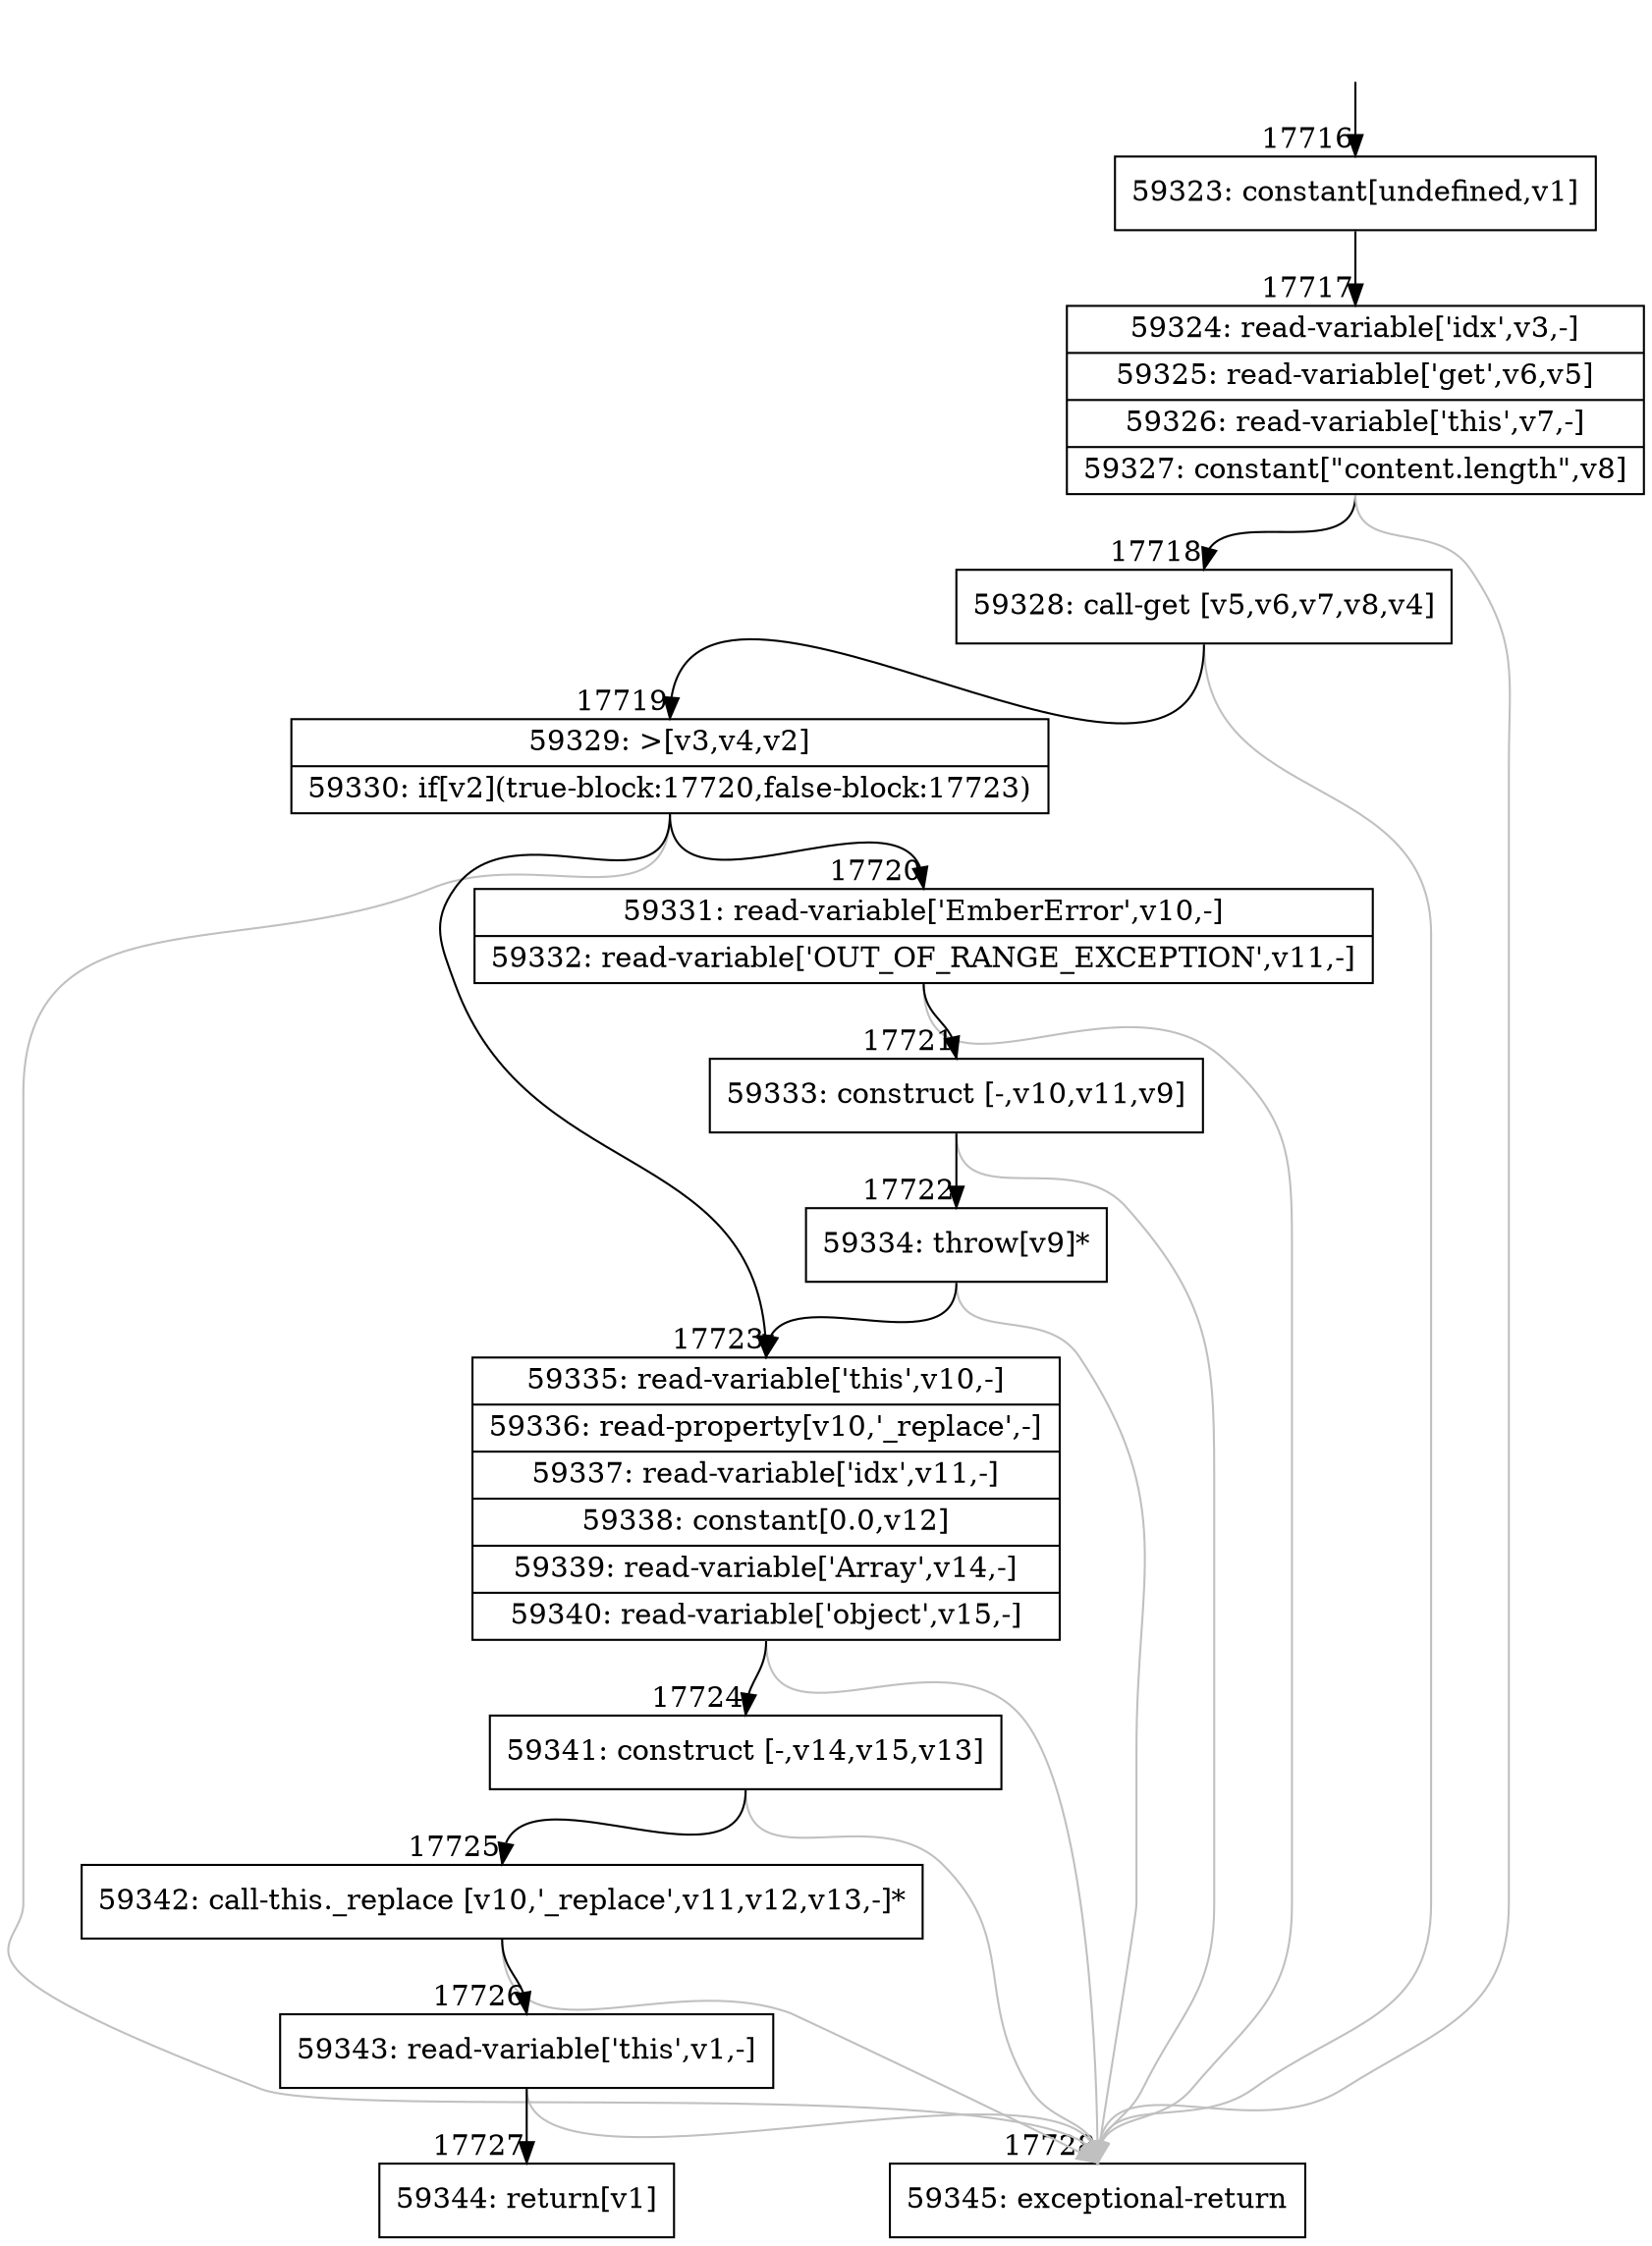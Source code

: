 digraph {
rankdir="TD"
BB_entry1528[shape=none,label=""];
BB_entry1528 -> BB17716 [tailport=s, headport=n, headlabel="    17716"]
BB17716 [shape=record label="{59323: constant[undefined,v1]}" ] 
BB17716 -> BB17717 [tailport=s, headport=n, headlabel="      17717"]
BB17717 [shape=record label="{59324: read-variable['idx',v3,-]|59325: read-variable['get',v6,v5]|59326: read-variable['this',v7,-]|59327: constant[\"content.length\",v8]}" ] 
BB17717 -> BB17718 [tailport=s, headport=n, headlabel="      17718"]
BB17717 -> BB17728 [tailport=s, headport=n, color=gray, headlabel="      17728"]
BB17718 [shape=record label="{59328: call-get [v5,v6,v7,v8,v4]}" ] 
BB17718 -> BB17719 [tailport=s, headport=n, headlabel="      17719"]
BB17718 -> BB17728 [tailport=s, headport=n, color=gray]
BB17719 [shape=record label="{59329: \>[v3,v4,v2]|59330: if[v2](true-block:17720,false-block:17723)}" ] 
BB17719 -> BB17720 [tailport=s, headport=n, headlabel="      17720"]
BB17719 -> BB17723 [tailport=s, headport=n, headlabel="      17723"]
BB17719 -> BB17728 [tailport=s, headport=n, color=gray]
BB17720 [shape=record label="{59331: read-variable['EmberError',v10,-]|59332: read-variable['OUT_OF_RANGE_EXCEPTION',v11,-]}" ] 
BB17720 -> BB17721 [tailport=s, headport=n, headlabel="      17721"]
BB17720 -> BB17728 [tailport=s, headport=n, color=gray]
BB17721 [shape=record label="{59333: construct [-,v10,v11,v9]}" ] 
BB17721 -> BB17722 [tailport=s, headport=n, headlabel="      17722"]
BB17721 -> BB17728 [tailport=s, headport=n, color=gray]
BB17722 [shape=record label="{59334: throw[v9]*}" ] 
BB17722 -> BB17723 [tailport=s, headport=n]
BB17722 -> BB17728 [tailport=s, headport=n, color=gray]
BB17723 [shape=record label="{59335: read-variable['this',v10,-]|59336: read-property[v10,'_replace',-]|59337: read-variable['idx',v11,-]|59338: constant[0.0,v12]|59339: read-variable['Array',v14,-]|59340: read-variable['object',v15,-]}" ] 
BB17723 -> BB17724 [tailport=s, headport=n, headlabel="      17724"]
BB17723 -> BB17728 [tailport=s, headport=n, color=gray]
BB17724 [shape=record label="{59341: construct [-,v14,v15,v13]}" ] 
BB17724 -> BB17725 [tailport=s, headport=n, headlabel="      17725"]
BB17724 -> BB17728 [tailport=s, headport=n, color=gray]
BB17725 [shape=record label="{59342: call-this._replace [v10,'_replace',v11,v12,v13,-]*}" ] 
BB17725 -> BB17726 [tailport=s, headport=n, headlabel="      17726"]
BB17725 -> BB17728 [tailport=s, headport=n, color=gray]
BB17726 [shape=record label="{59343: read-variable['this',v1,-]}" ] 
BB17726 -> BB17727 [tailport=s, headport=n, headlabel="      17727"]
BB17726 -> BB17728 [tailport=s, headport=n, color=gray]
BB17727 [shape=record label="{59344: return[v1]}" ] 
BB17728 [shape=record label="{59345: exceptional-return}" ] 
//#$~ 33425
}
